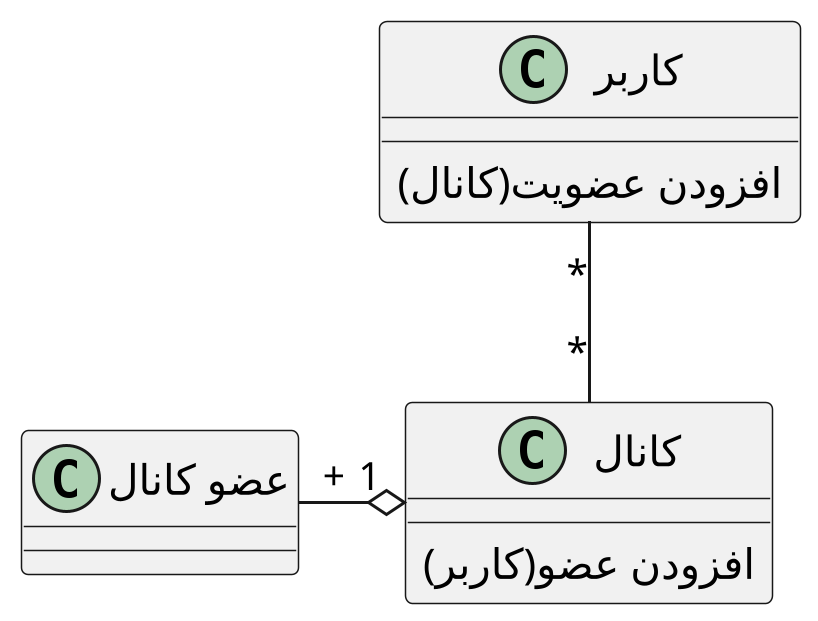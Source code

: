 @startuml join_chanel


scale 3
skinparam DefaultFontName B Nazanin


class "کاربر" as user {
    افزودن عضویت(کانال)
}

class "کانال" as chanel {
    افزودن عضو(کاربر)
}

class "عضو کانال" as member {
}

user "*" -- "*" chanel
chanel "1" o-left- "+" member


@enduml
